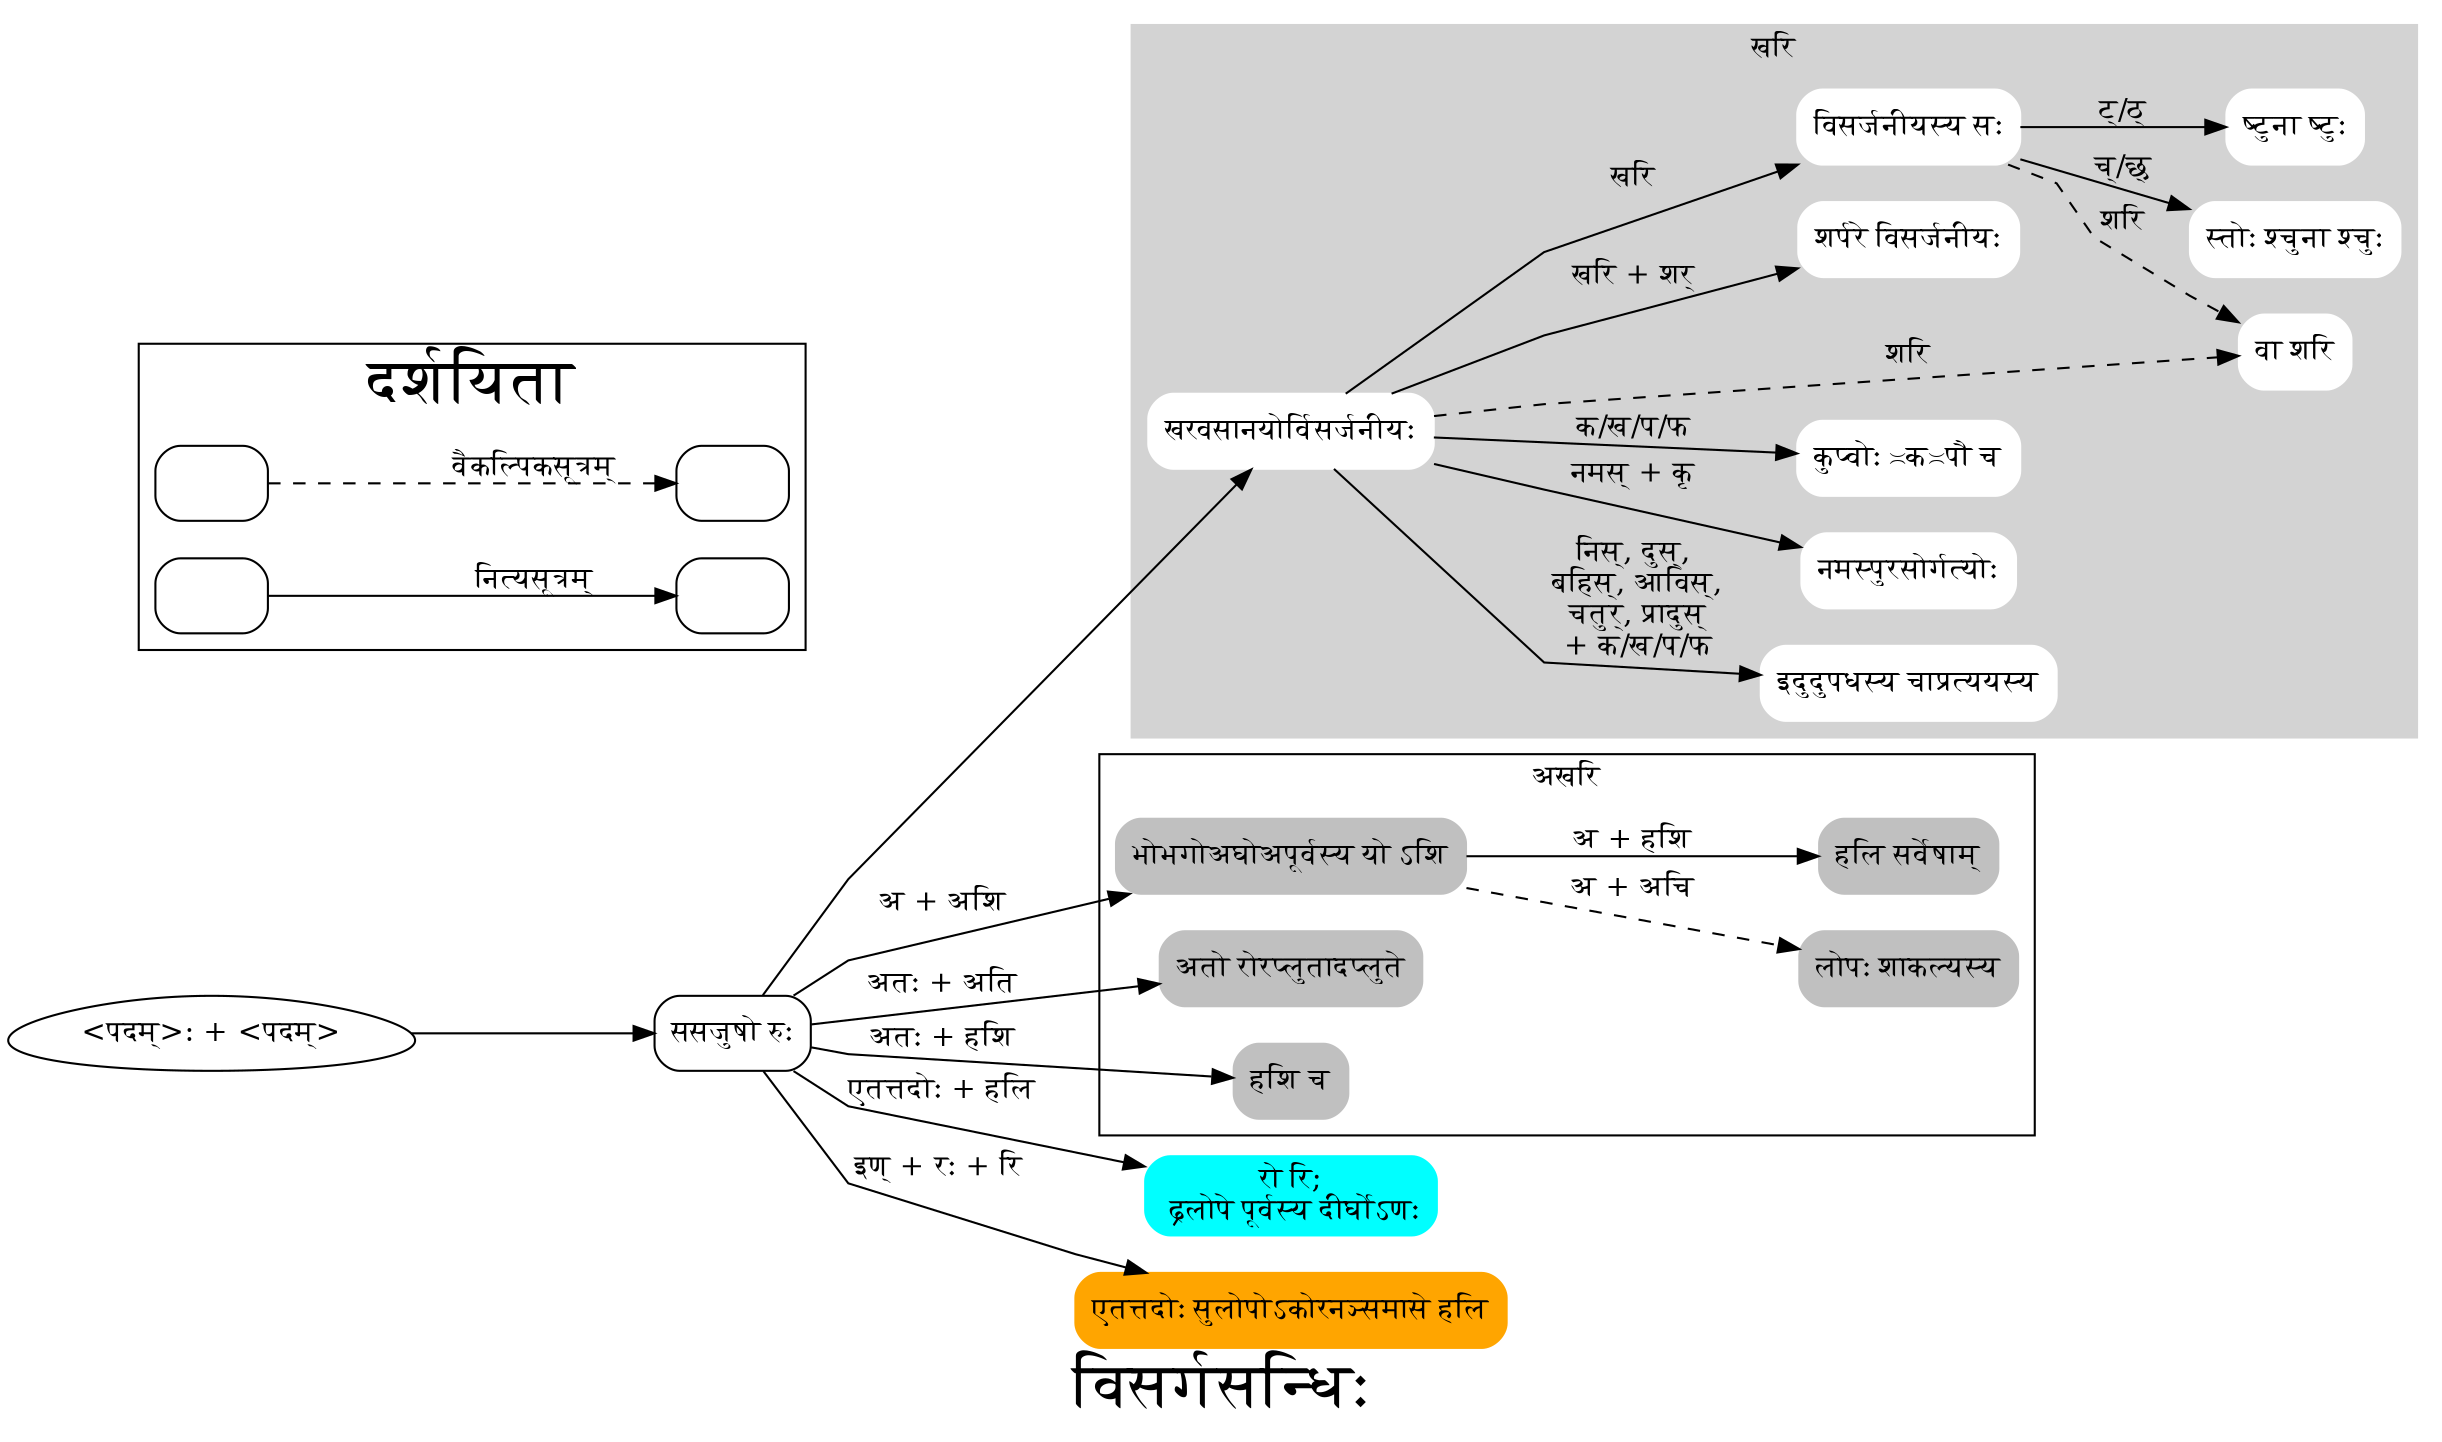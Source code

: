 digraph G {
        label="विसर्गसन्धिः";
        node [shape=box, style=rounded];
	fontsize=30.0;
	rankdir=LR;
	splines=polyline;
	subgraph cluster_0 {
		label="खरि";
   	        fontsize = 14.0;
		style=filled;
		color=lightgrey;
		node [style="filled,rounded", color=white];
        	a0 [label="खरवसानयोर्विसर्जनीयः"];
		a6 [label="इदुदुपधस्य चाप्रत्ययस्य"];
		a5 [label="नमस्पुरसोर्गत्योः"];
		a4 [label="कुप्वोः ≍क≍पौ च"];
		a3 [label="वा शरि"];
		a2 [label="शर्परे विसर्जनीयः"];
		a1 [label="विसर्जनीयस्य सः"];
		a7 [label="स्तोः श्चुना श्चुः"];
		a8 [label="ष्टुना ष्टुः"];
		a0 -> a1 [label="खरि"];
		a0 -> a2 [label="खरि + शर्"];
		a0 -> a3 [label="शरि", style=dashed];
		a0 -> a4 [label="क/ख/प/फ"];
		a0 -> a5 [label="नमस् + कृ"];
		a0 -> a6 [label="निस्, दुस्,\n बहिस्, आविस्,\n चतुर्, प्रादुस्\n + क/ख/प/फ"];
		a1 -> a3 [label="शरि", style=dashed];
		a1 -> a7 [label="च्/छ्"];
		a1 -> a8 [label="ट्/ठ्"];
	}

	subgraph cluster_1 {
		label="अखरि";
   	        fontsize = 14.0;
		node [style="filled,rounded", color=grey];
		b0 [label="भोभगोअघोअपूर्वस्य यो ऽशि"];
		b1 [label="अतो रोरप्लुतादप्लुते"];
		b2 [label="हशि च"];
		b3 [label="लोपः शाकल्यस्य"];
		b4 [label="हलि सर्वेषाम्"];
		b0 -> b3 [label="अ + अचि"; style=dashed];
		b0 -> b4 [label="अ + हशि"];
	}

        c0 [label="रो रि;\n ढ्रलोपे पूर्वस्य दीर्घोऽणः", color=cyan, style="filled,rounded"];
        d0 [label="एतत्तदोः सुलोपोऽकोरनञ्समासे हलि", color=orange, style="filled,rounded"];

        start0 [label="<पदम्>: + <पदम्>"];
	start1 [label="ससजुषो रुः"];
	start0 -> start1;
	start1 -> a0;
	start1 -> b0 [label="अ + अशि"];
	start1 -> b1 [label="अतः + अति"];
	start1 -> b2 [label="अतः + हशि"];
	start1 -> c0 [label="एतत्तदोः + हलि"];
	start1 -> d0 [label="इण्‌ + रः + रि "];

	start0 [shape=egg];

	subgraph cluster_leg {
	        label="दर्शयिता";
	        legend1 [label=""];
	        legend2 [label=""];
	        legend3 [label=""];
	        legend4 [label=""];
                legend1 -> legend2 [label="वैकल्पिकसूत्रम्", style=dashed];
	        legend3 -> legend4 [label="नित्यसूत्रम्"];
	}
}
